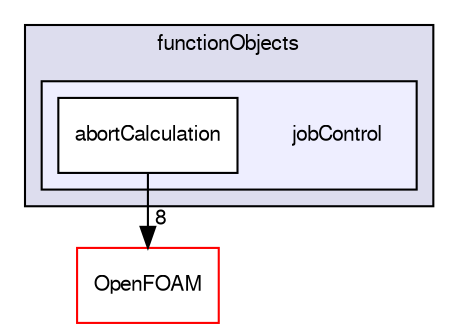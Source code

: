 digraph "src/postProcessing/functionObjects/jobControl" {
  bgcolor=transparent;
  compound=true
  node [ fontsize="10", fontname="FreeSans"];
  edge [ labelfontsize="10", labelfontname="FreeSans"];
  subgraph clusterdir_e82badcb6e86a7406e8ef8dc75ac578f {
    graph [ bgcolor="#ddddee", pencolor="black", label="functionObjects" fontname="FreeSans", fontsize="10", URL="dir_e82badcb6e86a7406e8ef8dc75ac578f.html"]
  subgraph clusterdir_bf79efb52b97cc1c07e99ec331a6c6d4 {
    graph [ bgcolor="#eeeeff", pencolor="black", label="" URL="dir_bf79efb52b97cc1c07e99ec331a6c6d4.html"];
    dir_bf79efb52b97cc1c07e99ec331a6c6d4 [shape=plaintext label="jobControl"];
    dir_1c65a0e2c47a639d9044e15282f273ea [shape=box label="abortCalculation" color="black" fillcolor="white" style="filled" URL="dir_1c65a0e2c47a639d9044e15282f273ea.html"];
  }
  }
  dir_c5473ff19b20e6ec4dfe5c310b3778a8 [shape=box label="OpenFOAM" color="red" URL="dir_c5473ff19b20e6ec4dfe5c310b3778a8.html"];
  dir_1c65a0e2c47a639d9044e15282f273ea->dir_c5473ff19b20e6ec4dfe5c310b3778a8 [headlabel="8", labeldistance=1.5 headhref="dir_002327_001732.html"];
}
